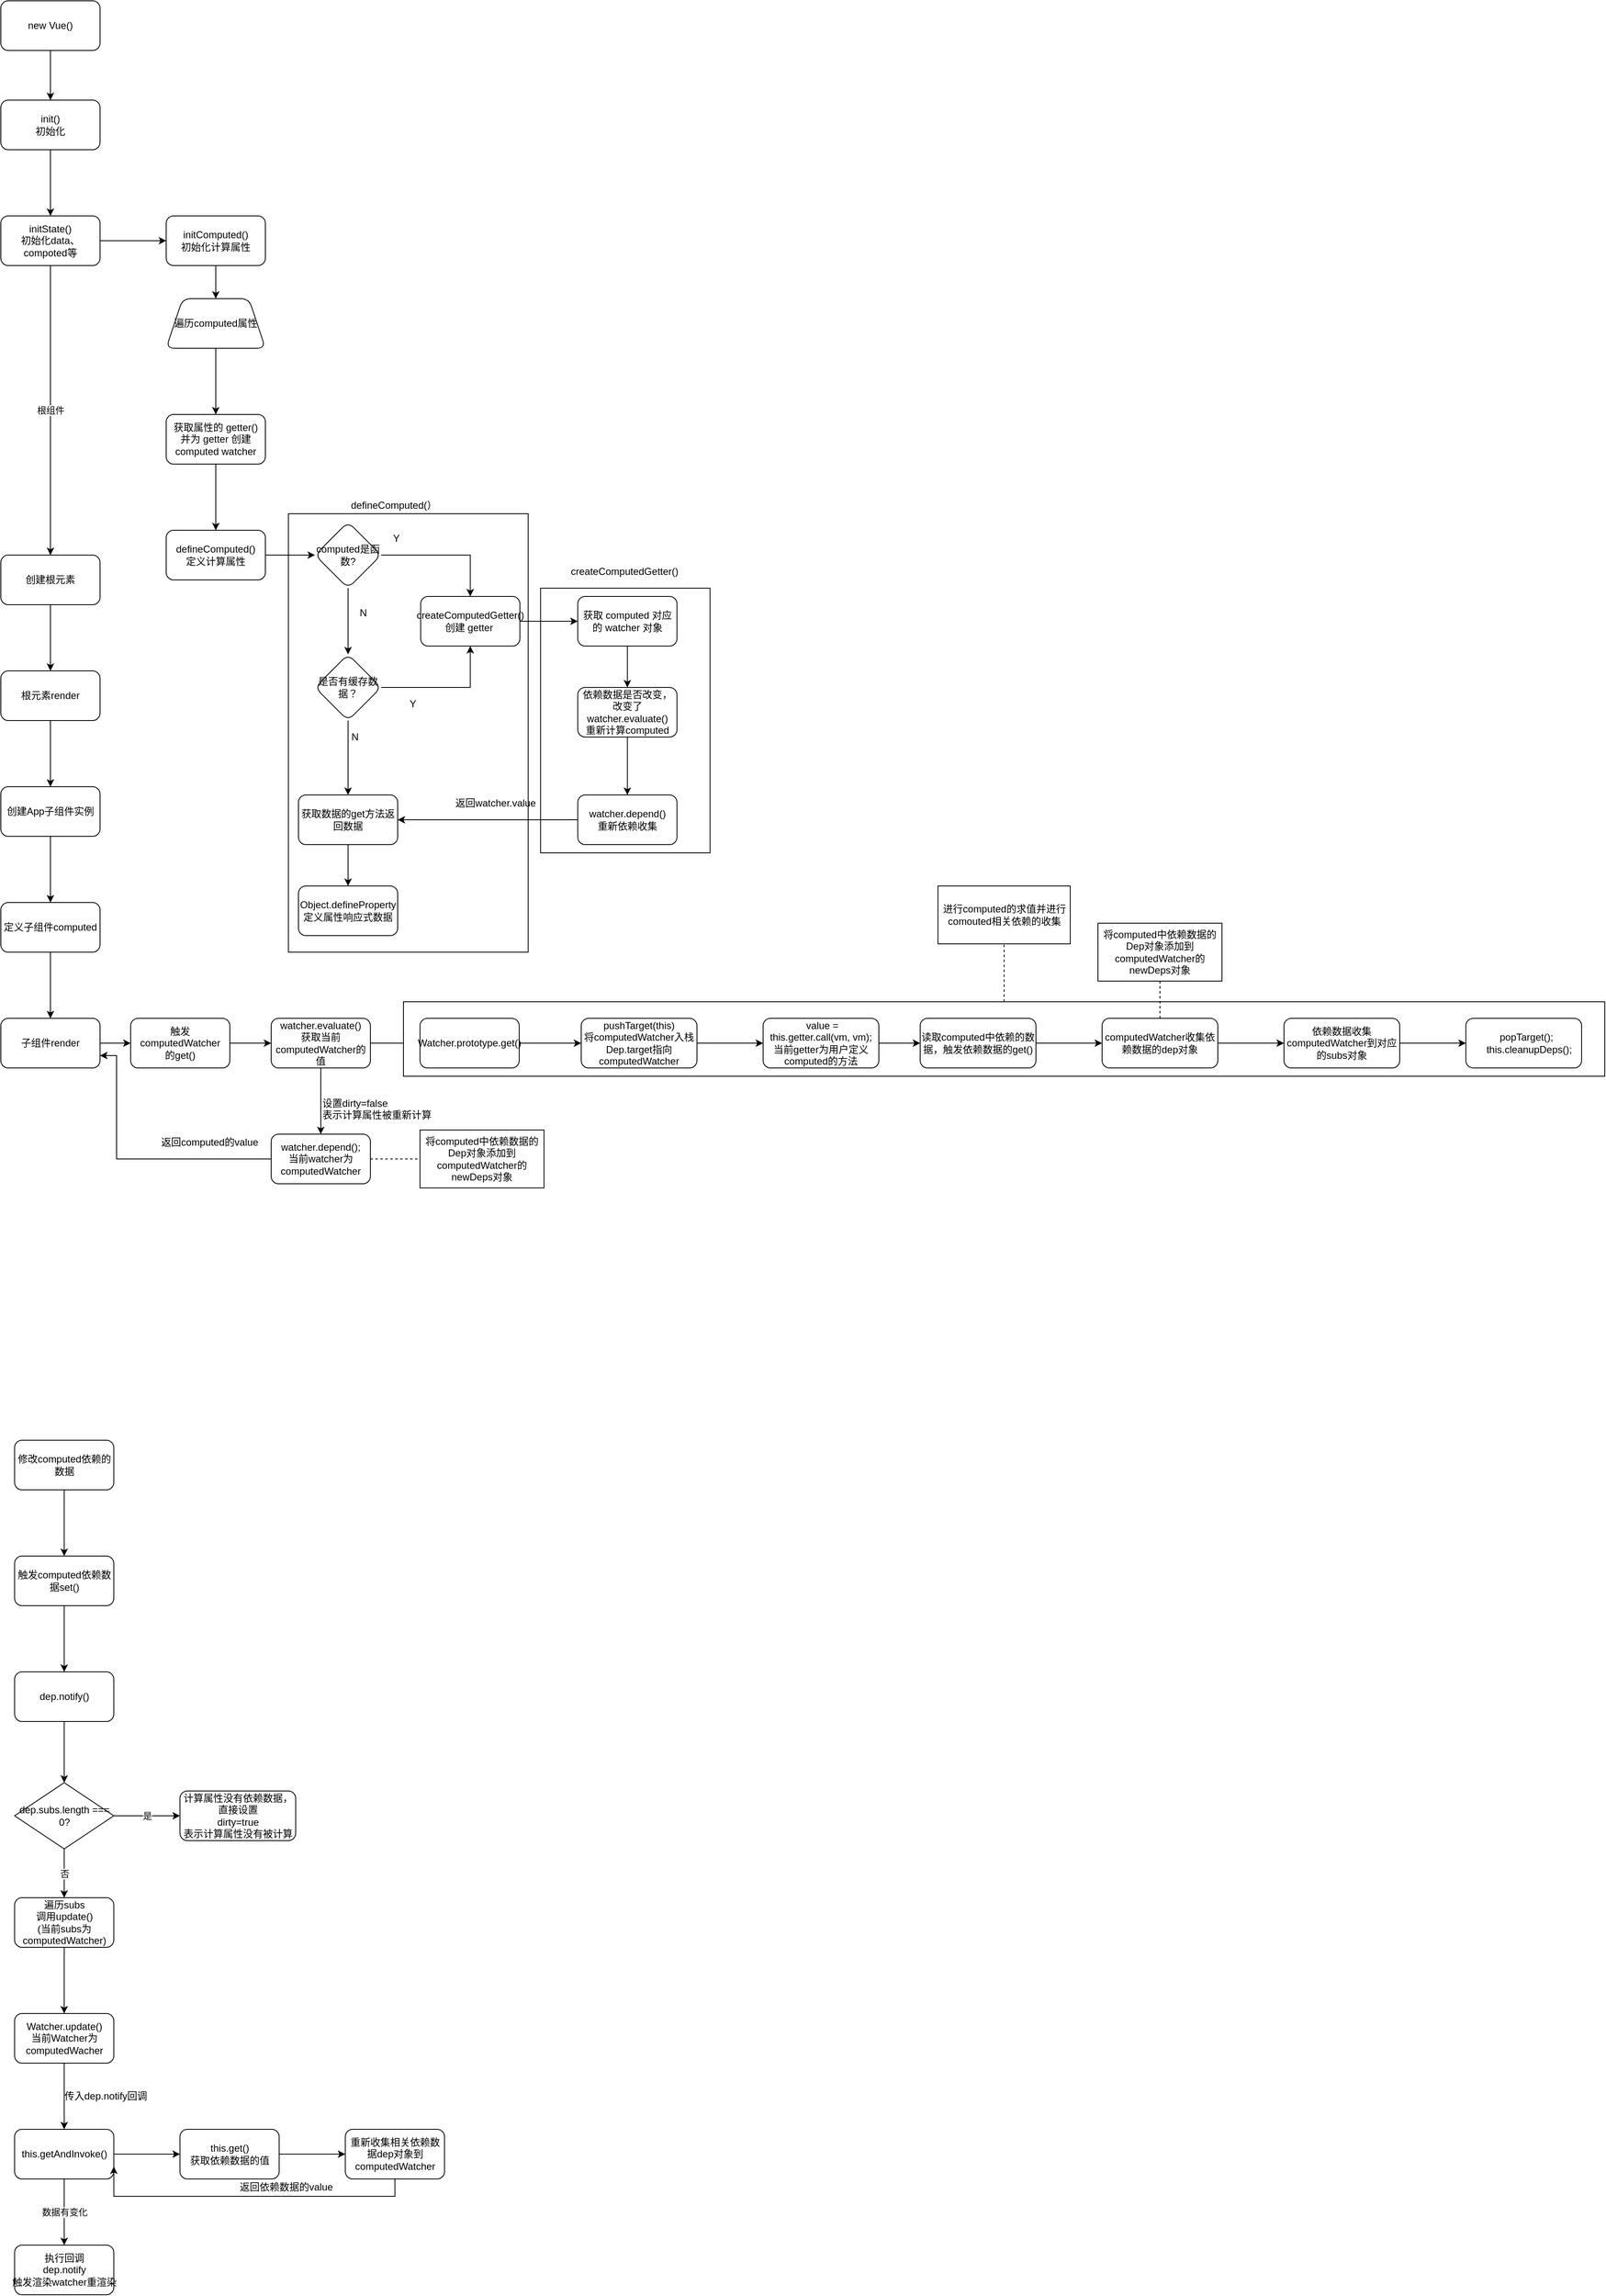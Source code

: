 <mxfile version="14.6.13" type="device"><diagram id="dJp37rGDoJOQ7ABIBUGl" name="第 1 页"><mxGraphModel dx="1230" dy="2064" grid="1" gridSize="10" guides="1" tooltips="1" connect="1" arrows="1" fold="1" page="1" pageScale="1" pageWidth="827" pageHeight="1169" math="0" shadow="0"><root><mxCell id="0"/><mxCell id="1" parent="0"/><mxCell id="4t3QT55QkALB6YlYIKtX-3" value="根组件" style="edgeStyle=orthogonalEdgeStyle;rounded=0;orthogonalLoop=1;jettySize=auto;html=1;exitX=0.5;exitY=1;exitDx=0;exitDy=0;" parent="1" source="Ff90MwZ77upR9ATmDJBr-3" target="4t3QT55QkALB6YlYIKtX-2" edge="1"><mxGeometry relative="1" as="geometry"><mxPoint x="430" y="190" as="sourcePoint"/></mxGeometry></mxCell><mxCell id="4t3QT55QkALB6YlYIKtX-12" value="" style="edgeStyle=orthogonalEdgeStyle;rounded=0;orthogonalLoop=1;jettySize=auto;html=1;" parent="1" source="4t3QT55QkALB6YlYIKtX-2" target="4t3QT55QkALB6YlYIKtX-11" edge="1"><mxGeometry relative="1" as="geometry"/></mxCell><mxCell id="4t3QT55QkALB6YlYIKtX-2" value="创建根元素" style="rounded=1;whiteSpace=wrap;html=1;" parent="1" vertex="1"><mxGeometry x="370" y="280" width="120" height="60" as="geometry"/></mxCell><mxCell id="4t3QT55QkALB6YlYIKtX-13" value="" style="edgeStyle=orthogonalEdgeStyle;rounded=0;orthogonalLoop=1;jettySize=auto;html=1;" parent="1" source="4t3QT55QkALB6YlYIKtX-11" target="4t3QT55QkALB6YlYIKtX-4" edge="1"><mxGeometry relative="1" as="geometry"/></mxCell><mxCell id="4t3QT55QkALB6YlYIKtX-11" value="根元素render" style="rounded=1;whiteSpace=wrap;html=1;" parent="1" vertex="1"><mxGeometry x="370" y="420" width="120" height="60" as="geometry"/></mxCell><mxCell id="4t3QT55QkALB6YlYIKtX-7" value="" style="edgeStyle=orthogonalEdgeStyle;rounded=0;orthogonalLoop=1;jettySize=auto;html=1;" parent="1" source="4t3QT55QkALB6YlYIKtX-4" target="4t3QT55QkALB6YlYIKtX-6" edge="1"><mxGeometry relative="1" as="geometry"/></mxCell><mxCell id="4t3QT55QkALB6YlYIKtX-4" value="创建App子组件实例" style="rounded=1;whiteSpace=wrap;html=1;" parent="1" vertex="1"><mxGeometry x="370" y="560" width="120" height="60" as="geometry"/></mxCell><mxCell id="4t3QT55QkALB6YlYIKtX-10" value="" style="edgeStyle=orthogonalEdgeStyle;rounded=0;orthogonalLoop=1;jettySize=auto;html=1;" parent="1" source="4t3QT55QkALB6YlYIKtX-6" target="4t3QT55QkALB6YlYIKtX-9" edge="1"><mxGeometry relative="1" as="geometry"/></mxCell><mxCell id="4t3QT55QkALB6YlYIKtX-6" value="定义子组件computed" style="rounded=1;whiteSpace=wrap;html=1;" parent="1" vertex="1"><mxGeometry x="370" y="700" width="120" height="60" as="geometry"/></mxCell><mxCell id="4t3QT55QkALB6YlYIKtX-15" value="" style="edgeStyle=orthogonalEdgeStyle;rounded=0;orthogonalLoop=1;jettySize=auto;html=1;" parent="1" source="4t3QT55QkALB6YlYIKtX-9" target="4t3QT55QkALB6YlYIKtX-14" edge="1"><mxGeometry relative="1" as="geometry"/></mxCell><mxCell id="4t3QT55QkALB6YlYIKtX-9" value="子组件render" style="rounded=1;whiteSpace=wrap;html=1;" parent="1" vertex="1"><mxGeometry x="370" y="840" width="120" height="60" as="geometry"/></mxCell><mxCell id="4t3QT55QkALB6YlYIKtX-43" style="edgeStyle=orthogonalEdgeStyle;rounded=0;orthogonalLoop=1;jettySize=auto;html=1;" parent="1" source="4t3QT55QkALB6YlYIKtX-14" target="4t3QT55QkALB6YlYIKtX-18" edge="1"><mxGeometry relative="1" as="geometry"/></mxCell><mxCell id="4t3QT55QkALB6YlYIKtX-14" value="触发computedWatcher&lt;br&gt;的get()" style="rounded=1;whiteSpace=wrap;html=1;" parent="1" vertex="1"><mxGeometry x="527" y="840" width="120" height="60" as="geometry"/></mxCell><mxCell id="4t3QT55QkALB6YlYIKtX-21" value="" style="edgeStyle=orthogonalEdgeStyle;rounded=0;orthogonalLoop=1;jettySize=auto;html=1;" parent="1" source="4t3QT55QkALB6YlYIKtX-18" target="4t3QT55QkALB6YlYIKtX-20" edge="1"><mxGeometry relative="1" as="geometry"/></mxCell><mxCell id="4t3QT55QkALB6YlYIKtX-36" value="" style="edgeStyle=orthogonalEdgeStyle;rounded=0;orthogonalLoop=1;jettySize=auto;html=1;" parent="1" source="4t3QT55QkALB6YlYIKtX-18" target="4t3QT55QkALB6YlYIKtX-35" edge="1"><mxGeometry relative="1" as="geometry"/></mxCell><mxCell id="4t3QT55QkALB6YlYIKtX-18" value="watcher.evaluate()&lt;br&gt;获取当前computedWatcher的值" style="rounded=1;whiteSpace=wrap;html=1;" parent="1" vertex="1"><mxGeometry x="697" y="840" width="120" height="60" as="geometry"/></mxCell><mxCell id="4t3QT55QkALB6YlYIKtX-42" value="" style="edgeStyle=orthogonalEdgeStyle;rounded=0;orthogonalLoop=1;jettySize=auto;html=1;entryX=1;entryY=0.75;entryDx=0;entryDy=0;" parent="1" source="4t3QT55QkALB6YlYIKtX-35" target="4t3QT55QkALB6YlYIKtX-9" edge="1"><mxGeometry relative="1" as="geometry"><mxPoint x="600" y="1260" as="targetPoint"/><Array as="points"><mxPoint x="510" y="1010"/><mxPoint x="510" y="885"/></Array></mxGeometry></mxCell><mxCell id="4t3QT55QkALB6YlYIKtX-35" value="watcher.depend();&lt;br&gt;当前watcher为computedWatcher" style="rounded=1;whiteSpace=wrap;html=1;" parent="1" vertex="1"><mxGeometry x="697" y="980" width="120" height="60" as="geometry"/></mxCell><mxCell id="4t3QT55QkALB6YlYIKtX-37" value="&lt;span style=&quot;white-space: normal&quot;&gt;将computed中依赖数据的Dep对象添加到computedWatcher的newDeps对象&lt;/span&gt;" style="rounded=0;whiteSpace=wrap;html=1;" parent="1" vertex="1"><mxGeometry x="877" y="975" width="150" height="70" as="geometry"/></mxCell><mxCell id="4t3QT55QkALB6YlYIKtX-38" value="" style="endArrow=none;dashed=1;html=1;exitX=1;exitY=0.5;exitDx=0;exitDy=0;entryX=0;entryY=0.5;entryDx=0;entryDy=0;" parent="1" source="4t3QT55QkALB6YlYIKtX-35" target="4t3QT55QkALB6YlYIKtX-37" edge="1"><mxGeometry width="50" height="50" relative="1" as="geometry"><mxPoint x="867" y="1110" as="sourcePoint"/><mxPoint x="917" y="1060" as="targetPoint"/></mxGeometry></mxCell><mxCell id="4t3QT55QkALB6YlYIKtX-44" value="返回computed的value" style="text;html=1;resizable=0;points=[];autosize=1;align=left;verticalAlign=top;spacingTop=-4;" parent="1" vertex="1"><mxGeometry x="562.167" y="980.167" width="130" height="20" as="geometry"/></mxCell><mxCell id="4t3QT55QkALB6YlYIKtX-45" value="进行computed的求值并进行comouted相关依赖的收集" style="rounded=0;whiteSpace=wrap;html=1;" parent="1" vertex="1"><mxGeometry x="1503.5" y="680" width="160" height="70" as="geometry"/></mxCell><mxCell id="4t3QT55QkALB6YlYIKtX-47" value="" style="endArrow=none;dashed=1;html=1;entryX=0.5;entryY=1;entryDx=0;entryDy=0;" parent="1" source="4t3QT55QkALB6YlYIKtX-39" target="4t3QT55QkALB6YlYIKtX-45" edge="1"><mxGeometry width="50" height="50" relative="1" as="geometry"><mxPoint x="1430" y="670" as="sourcePoint"/><mxPoint x="1480" y="620" as="targetPoint"/></mxGeometry></mxCell><mxCell id="4t3QT55QkALB6YlYIKtX-39" value="" style="rounded=0;whiteSpace=wrap;html=1;" parent="1" vertex="1"><mxGeometry x="857" y="820" width="1453" height="90" as="geometry"/></mxCell><mxCell id="4t3QT55QkALB6YlYIKtX-20" value="Watcher.prototype.get()" style="rounded=1;whiteSpace=wrap;html=1;" parent="1" vertex="1"><mxGeometry x="877" y="840" width="120" height="60" as="geometry"/></mxCell><mxCell id="4t3QT55QkALB6YlYIKtX-22" value="pushTarget(this)&lt;br&gt;将computedWatcher入栈&lt;br&gt;Dep.target指向computedWatcher" style="rounded=1;whiteSpace=wrap;html=1;" parent="1" vertex="1"><mxGeometry x="1072" y="840" width="140" height="60" as="geometry"/></mxCell><mxCell id="4t3QT55QkALB6YlYIKtX-34" style="edgeStyle=orthogonalEdgeStyle;rounded=0;orthogonalLoop=1;jettySize=auto;html=1;" parent="1" source="4t3QT55QkALB6YlYIKtX-20" target="4t3QT55QkALB6YlYIKtX-22" edge="1"><mxGeometry relative="1" as="geometry"/></mxCell><mxCell id="4t3QT55QkALB6YlYIKtX-24" value="&amp;nbsp;value = this.getter.call(vm, vm);&lt;br&gt;当前getter为用户定义computed的方法" style="rounded=1;whiteSpace=wrap;html=1;" parent="1" vertex="1"><mxGeometry x="1292" y="840" width="140" height="60" as="geometry"/></mxCell><mxCell id="4t3QT55QkALB6YlYIKtX-25" value="" style="edgeStyle=orthogonalEdgeStyle;rounded=0;orthogonalLoop=1;jettySize=auto;html=1;" parent="1" source="4t3QT55QkALB6YlYIKtX-22" target="4t3QT55QkALB6YlYIKtX-24" edge="1"><mxGeometry relative="1" as="geometry"/></mxCell><mxCell id="4t3QT55QkALB6YlYIKtX-26" value="读取computed中依赖的数据，触发依赖数据的get()" style="rounded=1;whiteSpace=wrap;html=1;" parent="1" vertex="1"><mxGeometry x="1482" y="840" width="140" height="60" as="geometry"/></mxCell><mxCell id="4t3QT55QkALB6YlYIKtX-27" value="" style="edgeStyle=orthogonalEdgeStyle;rounded=0;orthogonalLoop=1;jettySize=auto;html=1;" parent="1" source="4t3QT55QkALB6YlYIKtX-24" target="4t3QT55QkALB6YlYIKtX-26" edge="1"><mxGeometry relative="1" as="geometry"/></mxCell><mxCell id="4t3QT55QkALB6YlYIKtX-28" value="computedWatcher收集依赖数据的dep对象" style="rounded=1;whiteSpace=wrap;html=1;" parent="1" vertex="1"><mxGeometry x="1702" y="840" width="140" height="60" as="geometry"/></mxCell><mxCell id="4t3QT55QkALB6YlYIKtX-29" value="" style="edgeStyle=orthogonalEdgeStyle;rounded=0;orthogonalLoop=1;jettySize=auto;html=1;" parent="1" source="4t3QT55QkALB6YlYIKtX-26" target="4t3QT55QkALB6YlYIKtX-28" edge="1"><mxGeometry relative="1" as="geometry"/></mxCell><mxCell id="4t3QT55QkALB6YlYIKtX-49" value="" style="edgeStyle=orthogonalEdgeStyle;rounded=0;orthogonalLoop=1;jettySize=auto;html=1;" parent="1" source="4t3QT55QkALB6YlYIKtX-32" target="4t3QT55QkALB6YlYIKtX-48" edge="1"><mxGeometry relative="1" as="geometry"/></mxCell><mxCell id="4t3QT55QkALB6YlYIKtX-32" value="依赖数据收集computedWatcher到对应的subs对象" style="rounded=1;whiteSpace=wrap;html=1;" parent="1" vertex="1"><mxGeometry x="1922" y="840" width="140" height="60" as="geometry"/></mxCell><mxCell id="4t3QT55QkALB6YlYIKtX-48" value="&lt;div&gt;&amp;nbsp; popTarget();&lt;/div&gt;&lt;div&gt;&amp;nbsp; &amp;nbsp; this.cleanupDeps();&lt;/div&gt;" style="rounded=1;whiteSpace=wrap;html=1;" parent="1" vertex="1"><mxGeometry x="2142" y="840" width="140" height="60" as="geometry"/></mxCell><mxCell id="4t3QT55QkALB6YlYIKtX-33" value="" style="edgeStyle=orthogonalEdgeStyle;rounded=0;orthogonalLoop=1;jettySize=auto;html=1;" parent="1" source="4t3QT55QkALB6YlYIKtX-28" target="4t3QT55QkALB6YlYIKtX-32" edge="1"><mxGeometry relative="1" as="geometry"/></mxCell><mxCell id="4t3QT55QkALB6YlYIKtX-30" value="&lt;span style=&quot;white-space: normal&quot;&gt;将computed中依赖数据的Dep对象添加到computedWatcher的newDeps对象&lt;/span&gt;" style="rounded=0;whiteSpace=wrap;html=1;" parent="1" vertex="1"><mxGeometry x="1697" y="725" width="150" height="70" as="geometry"/></mxCell><mxCell id="4t3QT55QkALB6YlYIKtX-31" value="" style="endArrow=none;dashed=1;html=1;entryX=0.5;entryY=1;entryDx=0;entryDy=0;" parent="1" source="4t3QT55QkALB6YlYIKtX-28" target="4t3QT55QkALB6YlYIKtX-30" edge="1"><mxGeometry width="50" height="50" relative="1" as="geometry"><mxPoint x="1932" y="820" as="sourcePoint"/><mxPoint x="1982" y="770" as="targetPoint"/></mxGeometry></mxCell><mxCell id="4t3QT55QkALB6YlYIKtX-52" value="" style="edgeStyle=orthogonalEdgeStyle;rounded=0;orthogonalLoop=1;jettySize=auto;html=1;" parent="1" source="4t3QT55QkALB6YlYIKtX-50" target="4t3QT55QkALB6YlYIKtX-51" edge="1"><mxGeometry relative="1" as="geometry"/></mxCell><mxCell id="4t3QT55QkALB6YlYIKtX-50" value="修改computed依赖的数据" style="rounded=1;whiteSpace=wrap;html=1;" parent="1" vertex="1"><mxGeometry x="386.667" y="1350" width="120" height="60" as="geometry"/></mxCell><mxCell id="4t3QT55QkALB6YlYIKtX-54" value="" style="edgeStyle=orthogonalEdgeStyle;rounded=0;orthogonalLoop=1;jettySize=auto;html=1;" parent="1" source="4t3QT55QkALB6YlYIKtX-51" target="4t3QT55QkALB6YlYIKtX-53" edge="1"><mxGeometry relative="1" as="geometry"/></mxCell><mxCell id="4t3QT55QkALB6YlYIKtX-51" value="触发computed依赖数据set()" style="rounded=1;whiteSpace=wrap;html=1;" parent="1" vertex="1"><mxGeometry x="386.667" y="1490" width="120" height="60" as="geometry"/></mxCell><mxCell id="4t3QT55QkALB6YlYIKtX-78" value="" style="edgeStyle=orthogonalEdgeStyle;rounded=0;orthogonalLoop=1;jettySize=auto;html=1;entryX=0.5;entryY=0;entryDx=0;entryDy=0;" parent="1" source="4t3QT55QkALB6YlYIKtX-53" target="4t3QT55QkALB6YlYIKtX-79" edge="1"><mxGeometry relative="1" as="geometry"><mxPoint x="446.667" y="1770.0" as="targetPoint"/></mxGeometry></mxCell><mxCell id="4t3QT55QkALB6YlYIKtX-53" value="dep.notify()" style="rounded=1;whiteSpace=wrap;html=1;" parent="1" vertex="1"><mxGeometry x="386.667" y="1630" width="120" height="60" as="geometry"/></mxCell><mxCell id="4t3QT55QkALB6YlYIKtX-58" value="" style="edgeStyle=orthogonalEdgeStyle;rounded=0;orthogonalLoop=1;jettySize=auto;html=1;" parent="1" source="4t3QT55QkALB6YlYIKtX-55" target="4t3QT55QkALB6YlYIKtX-57" edge="1"><mxGeometry relative="1" as="geometry"/></mxCell><mxCell id="4t3QT55QkALB6YlYIKtX-55" value="遍历subs&lt;br&gt;调用update()&lt;br&gt;(当前subs为computedWatcher)" style="rounded=1;whiteSpace=wrap;html=1;" parent="1" vertex="1"><mxGeometry x="386.667" y="1903" width="120" height="60" as="geometry"/></mxCell><mxCell id="4t3QT55QkALB6YlYIKtX-60" value="" style="edgeStyle=orthogonalEdgeStyle;rounded=0;orthogonalLoop=1;jettySize=auto;html=1;" parent="1" source="4t3QT55QkALB6YlYIKtX-57" target="4t3QT55QkALB6YlYIKtX-59" edge="1"><mxGeometry relative="1" as="geometry"/></mxCell><mxCell id="4t3QT55QkALB6YlYIKtX-57" value="Watcher.update()&lt;br&gt;当前Watcher为computedWacher" style="rounded=1;whiteSpace=wrap;html=1;" parent="1" vertex="1"><mxGeometry x="386.667" y="2043" width="120" height="60" as="geometry"/></mxCell><mxCell id="4t3QT55QkALB6YlYIKtX-64" value="" style="edgeStyle=orthogonalEdgeStyle;rounded=0;orthogonalLoop=1;jettySize=auto;html=1;" parent="1" source="4t3QT55QkALB6YlYIKtX-59" target="4t3QT55QkALB6YlYIKtX-63" edge="1"><mxGeometry relative="1" as="geometry"/></mxCell><mxCell id="4t3QT55QkALB6YlYIKtX-73" value="数据有变化" style="edgeStyle=orthogonalEdgeStyle;rounded=0;orthogonalLoop=1;jettySize=auto;html=1;" parent="1" source="4t3QT55QkALB6YlYIKtX-59" target="4t3QT55QkALB6YlYIKtX-72" edge="1"><mxGeometry relative="1" as="geometry"/></mxCell><mxCell id="4t3QT55QkALB6YlYIKtX-59" value="this.getAndInvoke()" style="rounded=1;whiteSpace=wrap;html=1;" parent="1" vertex="1"><mxGeometry x="386.667" y="2183" width="120" height="60" as="geometry"/></mxCell><mxCell id="4t3QT55QkALB6YlYIKtX-72" value="执行回调&lt;br&gt;&lt;span style=&quot;text-align: left ; white-space: nowrap&quot;&gt;dep.notify&lt;br&gt;触发渲染watcher重渲染&lt;br&gt;&lt;/span&gt;" style="rounded=1;whiteSpace=wrap;html=1;" parent="1" vertex="1"><mxGeometry x="386.667" y="2323" width="120" height="60" as="geometry"/></mxCell><mxCell id="4t3QT55QkALB6YlYIKtX-66" value="" style="edgeStyle=orthogonalEdgeStyle;rounded=0;orthogonalLoop=1;jettySize=auto;html=1;" parent="1" source="4t3QT55QkALB6YlYIKtX-63" target="4t3QT55QkALB6YlYIKtX-65" edge="1"><mxGeometry relative="1" as="geometry"/></mxCell><mxCell id="4t3QT55QkALB6YlYIKtX-63" value="this.get()&lt;br&gt;获取依赖数据的值" style="rounded=1;whiteSpace=wrap;html=1;" parent="1" vertex="1"><mxGeometry x="586.667" y="2183" width="120" height="60" as="geometry"/></mxCell><mxCell id="4t3QT55QkALB6YlYIKtX-68" style="edgeStyle=orthogonalEdgeStyle;rounded=0;orthogonalLoop=1;jettySize=auto;html=1;entryX=1;entryY=0.75;entryDx=0;entryDy=0;" parent="1" source="4t3QT55QkALB6YlYIKtX-65" target="4t3QT55QkALB6YlYIKtX-59" edge="1"><mxGeometry relative="1" as="geometry"><Array as="points"><mxPoint x="846.667" y="2264"/><mxPoint x="506.667" y="2264"/></Array></mxGeometry></mxCell><mxCell id="4t3QT55QkALB6YlYIKtX-65" value="重新收集相关依赖数据dep对象到computedWatcher" style="rounded=1;whiteSpace=wrap;html=1;" parent="1" vertex="1"><mxGeometry x="786.667" y="2183" width="120" height="60" as="geometry"/></mxCell><mxCell id="4t3QT55QkALB6YlYIKtX-67" value="传入dep.notify回调" style="text;html=1;resizable=0;points=[];autosize=1;align=left;verticalAlign=top;spacingTop=-4;" parent="1" vertex="1"><mxGeometry x="444.667" y="2133" width="120" height="20" as="geometry"/></mxCell><mxCell id="4t3QT55QkALB6YlYIKtX-71" value="返回依赖数据的value" style="text;html=1;resizable=0;points=[];autosize=1;align=left;verticalAlign=top;spacingTop=-4;" parent="1" vertex="1"><mxGeometry x="656.5" y="2243.056" width="130" height="20" as="geometry"/></mxCell><mxCell id="4t3QT55QkALB6YlYIKtX-76" value="设置dirty=false&lt;br&gt;表示计算属性被重新计算" style="text;html=1;resizable=0;points=[];autosize=1;align=left;verticalAlign=top;spacingTop=-4;" parent="1" vertex="1"><mxGeometry x="756.5" y="933" width="150" height="30" as="geometry"/></mxCell><mxCell id="4t3QT55QkALB6YlYIKtX-81" value="是" style="edgeStyle=orthogonalEdgeStyle;rounded=0;orthogonalLoop=1;jettySize=auto;html=1;" parent="1" source="4t3QT55QkALB6YlYIKtX-79" target="4t3QT55QkALB6YlYIKtX-82" edge="1"><mxGeometry relative="1" as="geometry"><mxPoint x="586.667" y="1804" as="targetPoint"/></mxGeometry></mxCell><mxCell id="4t3QT55QkALB6YlYIKtX-83" value="否" style="edgeStyle=orthogonalEdgeStyle;rounded=0;orthogonalLoop=1;jettySize=auto;html=1;" parent="1" source="4t3QT55QkALB6YlYIKtX-79" target="4t3QT55QkALB6YlYIKtX-55" edge="1"><mxGeometry relative="1" as="geometry"/></mxCell><mxCell id="4t3QT55QkALB6YlYIKtX-79" value="dep.subs.length === 0?" style="rhombus;whiteSpace=wrap;html=1;" parent="1" vertex="1"><mxGeometry x="386.667" y="1764" width="120" height="80" as="geometry"/></mxCell><mxCell id="4t3QT55QkALB6YlYIKtX-82" value="计算属性没有依赖数据，直接设置&lt;br&gt;dirty=true&lt;br&gt;表示计算属性没有被计算" style="rounded=1;whiteSpace=wrap;html=1;" parent="1" vertex="1"><mxGeometry x="586.667" y="1774" width="140" height="60" as="geometry"/></mxCell><mxCell id="Ff90MwZ77upR9ATmDJBr-45" value="" style="group" vertex="1" connectable="0" parent="1"><mxGeometry x="370" y="-390" width="857.83" height="1150" as="geometry"/></mxCell><mxCell id="Ff90MwZ77upR9ATmDJBr-41" value="" style="rounded=0;whiteSpace=wrap;html=1;" vertex="1" parent="Ff90MwZ77upR9ATmDJBr-45"><mxGeometry x="347.83" y="620" width="290" height="530" as="geometry"/></mxCell><mxCell id="Ff90MwZ77upR9ATmDJBr-39" value="" style="rounded=0;whiteSpace=wrap;html=1;" vertex="1" parent="Ff90MwZ77upR9ATmDJBr-45"><mxGeometry x="652.83" y="710" width="205" height="320" as="geometry"/></mxCell><mxCell id="4t3QT55QkALB6YlYIKtX-1" value="new Vue()" style="rounded=1;whiteSpace=wrap;html=1;" parent="Ff90MwZ77upR9ATmDJBr-45" vertex="1"><mxGeometry width="120" height="60" as="geometry"/></mxCell><mxCell id="Ff90MwZ77upR9ATmDJBr-1" value="init()&lt;br&gt;初始化" style="whiteSpace=wrap;html=1;rounded=1;" vertex="1" parent="Ff90MwZ77upR9ATmDJBr-45"><mxGeometry y="120" width="120" height="60" as="geometry"/></mxCell><mxCell id="Ff90MwZ77upR9ATmDJBr-2" value="" style="edgeStyle=orthogonalEdgeStyle;rounded=0;orthogonalLoop=1;jettySize=auto;html=1;" edge="1" parent="Ff90MwZ77upR9ATmDJBr-45" source="4t3QT55QkALB6YlYIKtX-1" target="Ff90MwZ77upR9ATmDJBr-1"><mxGeometry relative="1" as="geometry"/></mxCell><mxCell id="Ff90MwZ77upR9ATmDJBr-3" value="initState()&lt;br&gt;初始化data、compoted等" style="whiteSpace=wrap;html=1;rounded=1;" vertex="1" parent="Ff90MwZ77upR9ATmDJBr-45"><mxGeometry y="260" width="120" height="60" as="geometry"/></mxCell><mxCell id="Ff90MwZ77upR9ATmDJBr-4" value="" style="edgeStyle=orthogonalEdgeStyle;rounded=0;orthogonalLoop=1;jettySize=auto;html=1;" edge="1" parent="Ff90MwZ77upR9ATmDJBr-45" source="Ff90MwZ77upR9ATmDJBr-1" target="Ff90MwZ77upR9ATmDJBr-3"><mxGeometry relative="1" as="geometry"/></mxCell><mxCell id="Ff90MwZ77upR9ATmDJBr-5" value="initComputed()&lt;br&gt;初始化计算属性" style="whiteSpace=wrap;html=1;rounded=1;" vertex="1" parent="Ff90MwZ77upR9ATmDJBr-45"><mxGeometry x="200.0" y="260" width="120" height="60" as="geometry"/></mxCell><mxCell id="Ff90MwZ77upR9ATmDJBr-6" value="" style="edgeStyle=orthogonalEdgeStyle;rounded=0;orthogonalLoop=1;jettySize=auto;html=1;" edge="1" parent="Ff90MwZ77upR9ATmDJBr-45" source="Ff90MwZ77upR9ATmDJBr-3" target="Ff90MwZ77upR9ATmDJBr-5"><mxGeometry relative="1" as="geometry"/></mxCell><mxCell id="Ff90MwZ77upR9ATmDJBr-9" value="遍历computed属性" style="shape=trapezoid;perimeter=trapezoidPerimeter;whiteSpace=wrap;html=1;fixedSize=1;rounded=1;" vertex="1" parent="Ff90MwZ77upR9ATmDJBr-45"><mxGeometry x="200.0" y="360" width="120" height="60" as="geometry"/></mxCell><mxCell id="Ff90MwZ77upR9ATmDJBr-10" value="" style="edgeStyle=orthogonalEdgeStyle;rounded=0;orthogonalLoop=1;jettySize=auto;html=1;" edge="1" parent="Ff90MwZ77upR9ATmDJBr-45" source="Ff90MwZ77upR9ATmDJBr-5" target="Ff90MwZ77upR9ATmDJBr-9"><mxGeometry relative="1" as="geometry"/></mxCell><mxCell id="Ff90MwZ77upR9ATmDJBr-12" value="获取属性的 getter()&lt;br&gt;并为 getter 创建computed watcher" style="whiteSpace=wrap;html=1;rounded=1;" vertex="1" parent="Ff90MwZ77upR9ATmDJBr-45"><mxGeometry x="200.0" y="500" width="120" height="60" as="geometry"/></mxCell><mxCell id="Ff90MwZ77upR9ATmDJBr-13" value="" style="edgeStyle=orthogonalEdgeStyle;rounded=0;orthogonalLoop=1;jettySize=auto;html=1;" edge="1" parent="Ff90MwZ77upR9ATmDJBr-45" source="Ff90MwZ77upR9ATmDJBr-9" target="Ff90MwZ77upR9ATmDJBr-12"><mxGeometry relative="1" as="geometry"/></mxCell><mxCell id="Ff90MwZ77upR9ATmDJBr-14" value="defineComputed()&lt;br&gt;定义计算属性" style="whiteSpace=wrap;html=1;rounded=1;" vertex="1" parent="Ff90MwZ77upR9ATmDJBr-45"><mxGeometry x="200.0" y="640" width="120" height="60" as="geometry"/></mxCell><mxCell id="Ff90MwZ77upR9ATmDJBr-15" value="" style="edgeStyle=orthogonalEdgeStyle;rounded=0;orthogonalLoop=1;jettySize=auto;html=1;" edge="1" parent="Ff90MwZ77upR9ATmDJBr-45" source="Ff90MwZ77upR9ATmDJBr-12" target="Ff90MwZ77upR9ATmDJBr-14"><mxGeometry relative="1" as="geometry"/></mxCell><mxCell id="Ff90MwZ77upR9ATmDJBr-16" value="computed是函数?" style="rhombus;whiteSpace=wrap;html=1;rounded=1;" vertex="1" parent="Ff90MwZ77upR9ATmDJBr-45"><mxGeometry x="380.0" y="630" width="80" height="80" as="geometry"/></mxCell><mxCell id="Ff90MwZ77upR9ATmDJBr-17" value="" style="edgeStyle=orthogonalEdgeStyle;rounded=0;orthogonalLoop=1;jettySize=auto;html=1;" edge="1" parent="Ff90MwZ77upR9ATmDJBr-45" source="Ff90MwZ77upR9ATmDJBr-14" target="Ff90MwZ77upR9ATmDJBr-16"><mxGeometry relative="1" as="geometry"/></mxCell><mxCell id="Ff90MwZ77upR9ATmDJBr-18" value="createComputedGetter()&lt;br&gt;创建 getter&amp;nbsp;" style="whiteSpace=wrap;html=1;rounded=1;" vertex="1" parent="Ff90MwZ77upR9ATmDJBr-45"><mxGeometry x="507.83" y="720" width="120" height="60" as="geometry"/></mxCell><mxCell id="Ff90MwZ77upR9ATmDJBr-19" value="" style="edgeStyle=orthogonalEdgeStyle;rounded=0;orthogonalLoop=1;jettySize=auto;html=1;" edge="1" parent="Ff90MwZ77upR9ATmDJBr-45" source="Ff90MwZ77upR9ATmDJBr-16" target="Ff90MwZ77upR9ATmDJBr-18"><mxGeometry relative="1" as="geometry"/></mxCell><mxCell id="Ff90MwZ77upR9ATmDJBr-20" value="Y" style="text;html=1;align=center;verticalAlign=middle;resizable=0;points=[];autosize=1;strokeColor=none;" vertex="1" parent="Ff90MwZ77upR9ATmDJBr-45"><mxGeometry x="467.83" y="640" width="20" height="20" as="geometry"/></mxCell><mxCell id="Ff90MwZ77upR9ATmDJBr-23" value="N" style="text;html=1;align=center;verticalAlign=middle;resizable=0;points=[];autosize=1;strokeColor=none;" vertex="1" parent="Ff90MwZ77upR9ATmDJBr-45"><mxGeometry x="427.83" y="730" width="20" height="20" as="geometry"/></mxCell><mxCell id="Ff90MwZ77upR9ATmDJBr-29" style="edgeStyle=orthogonalEdgeStyle;rounded=0;orthogonalLoop=1;jettySize=auto;html=1;" edge="1" parent="Ff90MwZ77upR9ATmDJBr-45" source="Ff90MwZ77upR9ATmDJBr-24" target="Ff90MwZ77upR9ATmDJBr-18"><mxGeometry relative="1" as="geometry"/></mxCell><mxCell id="Ff90MwZ77upR9ATmDJBr-24" value="是否有缓存数据？" style="rhombus;whiteSpace=wrap;html=1;rounded=1;" vertex="1" parent="Ff90MwZ77upR9ATmDJBr-45"><mxGeometry x="380.0" y="790" width="80" height="80" as="geometry"/></mxCell><mxCell id="Ff90MwZ77upR9ATmDJBr-25" value="" style="edgeStyle=orthogonalEdgeStyle;rounded=0;orthogonalLoop=1;jettySize=auto;html=1;" edge="1" parent="Ff90MwZ77upR9ATmDJBr-45" source="Ff90MwZ77upR9ATmDJBr-16" target="Ff90MwZ77upR9ATmDJBr-24"><mxGeometry relative="1" as="geometry"/></mxCell><mxCell id="Ff90MwZ77upR9ATmDJBr-26" value="获取数据的get方法返回数据" style="whiteSpace=wrap;html=1;rounded=1;" vertex="1" parent="Ff90MwZ77upR9ATmDJBr-45"><mxGeometry x="360.0" y="960" width="120" height="60" as="geometry"/></mxCell><mxCell id="Ff90MwZ77upR9ATmDJBr-27" value="" style="edgeStyle=orthogonalEdgeStyle;rounded=0;orthogonalLoop=1;jettySize=auto;html=1;" edge="1" parent="Ff90MwZ77upR9ATmDJBr-45" source="Ff90MwZ77upR9ATmDJBr-24" target="Ff90MwZ77upR9ATmDJBr-26"><mxGeometry relative="1" as="geometry"/></mxCell><mxCell id="Ff90MwZ77upR9ATmDJBr-28" value="N" style="text;html=1;align=center;verticalAlign=middle;resizable=0;points=[];autosize=1;strokeColor=none;" vertex="1" parent="Ff90MwZ77upR9ATmDJBr-45"><mxGeometry x="417.83" y="880" width="20" height="20" as="geometry"/></mxCell><mxCell id="Ff90MwZ77upR9ATmDJBr-30" value="Y" style="text;html=1;align=center;verticalAlign=middle;resizable=0;points=[];autosize=1;strokeColor=none;" vertex="1" parent="Ff90MwZ77upR9ATmDJBr-45"><mxGeometry x="487.83" y="840" width="20" height="20" as="geometry"/></mxCell><mxCell id="Ff90MwZ77upR9ATmDJBr-31" value="获取 computed 对应的 watcher 对象" style="whiteSpace=wrap;html=1;rounded=1;" vertex="1" parent="Ff90MwZ77upR9ATmDJBr-45"><mxGeometry x="697.83" y="720" width="120" height="60" as="geometry"/></mxCell><mxCell id="Ff90MwZ77upR9ATmDJBr-32" value="" style="edgeStyle=orthogonalEdgeStyle;rounded=0;orthogonalLoop=1;jettySize=auto;html=1;" edge="1" parent="Ff90MwZ77upR9ATmDJBr-45" source="Ff90MwZ77upR9ATmDJBr-18" target="Ff90MwZ77upR9ATmDJBr-31"><mxGeometry relative="1" as="geometry"/></mxCell><mxCell id="Ff90MwZ77upR9ATmDJBr-33" value="依赖数据是否改变，改变了watcher.evaluate()&lt;br&gt;重新计算computed" style="whiteSpace=wrap;html=1;rounded=1;" vertex="1" parent="Ff90MwZ77upR9ATmDJBr-45"><mxGeometry x="697.83" y="830" width="120" height="60" as="geometry"/></mxCell><mxCell id="Ff90MwZ77upR9ATmDJBr-34" value="" style="edgeStyle=orthogonalEdgeStyle;rounded=0;orthogonalLoop=1;jettySize=auto;html=1;" edge="1" parent="Ff90MwZ77upR9ATmDJBr-45" source="Ff90MwZ77upR9ATmDJBr-31" target="Ff90MwZ77upR9ATmDJBr-33"><mxGeometry relative="1" as="geometry"/></mxCell><mxCell id="Ff90MwZ77upR9ATmDJBr-37" style="edgeStyle=orthogonalEdgeStyle;rounded=0;orthogonalLoop=1;jettySize=auto;html=1;entryX=1;entryY=0.5;entryDx=0;entryDy=0;" edge="1" parent="Ff90MwZ77upR9ATmDJBr-45" source="Ff90MwZ77upR9ATmDJBr-35" target="Ff90MwZ77upR9ATmDJBr-26"><mxGeometry relative="1" as="geometry"><mxPoint x="527.83" y="1050" as="targetPoint"/></mxGeometry></mxCell><mxCell id="Ff90MwZ77upR9ATmDJBr-35" value="watcher.depend()&lt;br&gt;重新依赖收集" style="whiteSpace=wrap;html=1;rounded=1;" vertex="1" parent="Ff90MwZ77upR9ATmDJBr-45"><mxGeometry x="697.83" y="960" width="120" height="60" as="geometry"/></mxCell><mxCell id="Ff90MwZ77upR9ATmDJBr-36" value="" style="edgeStyle=orthogonalEdgeStyle;rounded=0;orthogonalLoop=1;jettySize=auto;html=1;" edge="1" parent="Ff90MwZ77upR9ATmDJBr-45" source="Ff90MwZ77upR9ATmDJBr-33" target="Ff90MwZ77upR9ATmDJBr-35"><mxGeometry relative="1" as="geometry"/></mxCell><mxCell id="Ff90MwZ77upR9ATmDJBr-38" value="返回watcher.value" style="text;html=1;align=center;verticalAlign=middle;resizable=0;points=[];autosize=1;strokeColor=none;" vertex="1" parent="Ff90MwZ77upR9ATmDJBr-45"><mxGeometry x="542.83" y="960" width="110" height="20" as="geometry"/></mxCell><mxCell id="Ff90MwZ77upR9ATmDJBr-40" value="&lt;span&gt;createComputedGetter()&lt;/span&gt;" style="text;html=1;align=center;verticalAlign=middle;resizable=0;points=[];autosize=1;strokeColor=none;" vertex="1" parent="Ff90MwZ77upR9ATmDJBr-45"><mxGeometry x="678.83" y="680" width="150" height="20" as="geometry"/></mxCell><mxCell id="Ff90MwZ77upR9ATmDJBr-42" value="&lt;span&gt;defineComputed(）&lt;/span&gt;" style="text;html=1;align=center;verticalAlign=middle;resizable=0;points=[];autosize=1;strokeColor=none;" vertex="1" parent="Ff90MwZ77upR9ATmDJBr-45"><mxGeometry x="414.83" y="600" width="120" height="20" as="geometry"/></mxCell><UserObject label="Object.defineProperty&lt;br&gt;定义属性响应式数据" link="Object.defineProperty" id="Ff90MwZ77upR9ATmDJBr-43"><mxCell style="whiteSpace=wrap;html=1;rounded=1;" vertex="1" parent="Ff90MwZ77upR9ATmDJBr-45"><mxGeometry x="360.0" y="1070" width="120" height="60" as="geometry"/></mxCell></UserObject><mxCell id="Ff90MwZ77upR9ATmDJBr-44" value="" style="edgeStyle=orthogonalEdgeStyle;rounded=0;orthogonalLoop=1;jettySize=auto;html=1;" edge="1" parent="Ff90MwZ77upR9ATmDJBr-45" source="Ff90MwZ77upR9ATmDJBr-26" target="Ff90MwZ77upR9ATmDJBr-43"><mxGeometry relative="1" as="geometry"/></mxCell></root></mxGraphModel></diagram></mxfile>